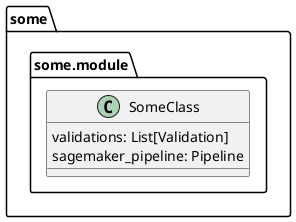 @startuml test_diagram
namespace some {
  namespace module {}
}
class some.module.SomeClass {
  validations: List[Validation]
  sagemaker_pipeline: Pipeline
}
@enduml

